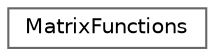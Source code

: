 digraph "Graphical Class Hierarchy"
{
 // LATEX_PDF_SIZE
  bgcolor="transparent";
  edge [fontname=Helvetica,fontsize=10,labelfontname=Helvetica,labelfontsize=10];
  node [fontname=Helvetica,fontsize=10,shape=box,height=0.2,width=0.4];
  rankdir="LR";
  Node0 [id="Node000000",label="MatrixFunctions",height=0.2,width=0.4,color="grey40", fillcolor="white", style="filled",URL="$class_matrix_functions.html",tooltip="MatrixFunctions include."];
}
